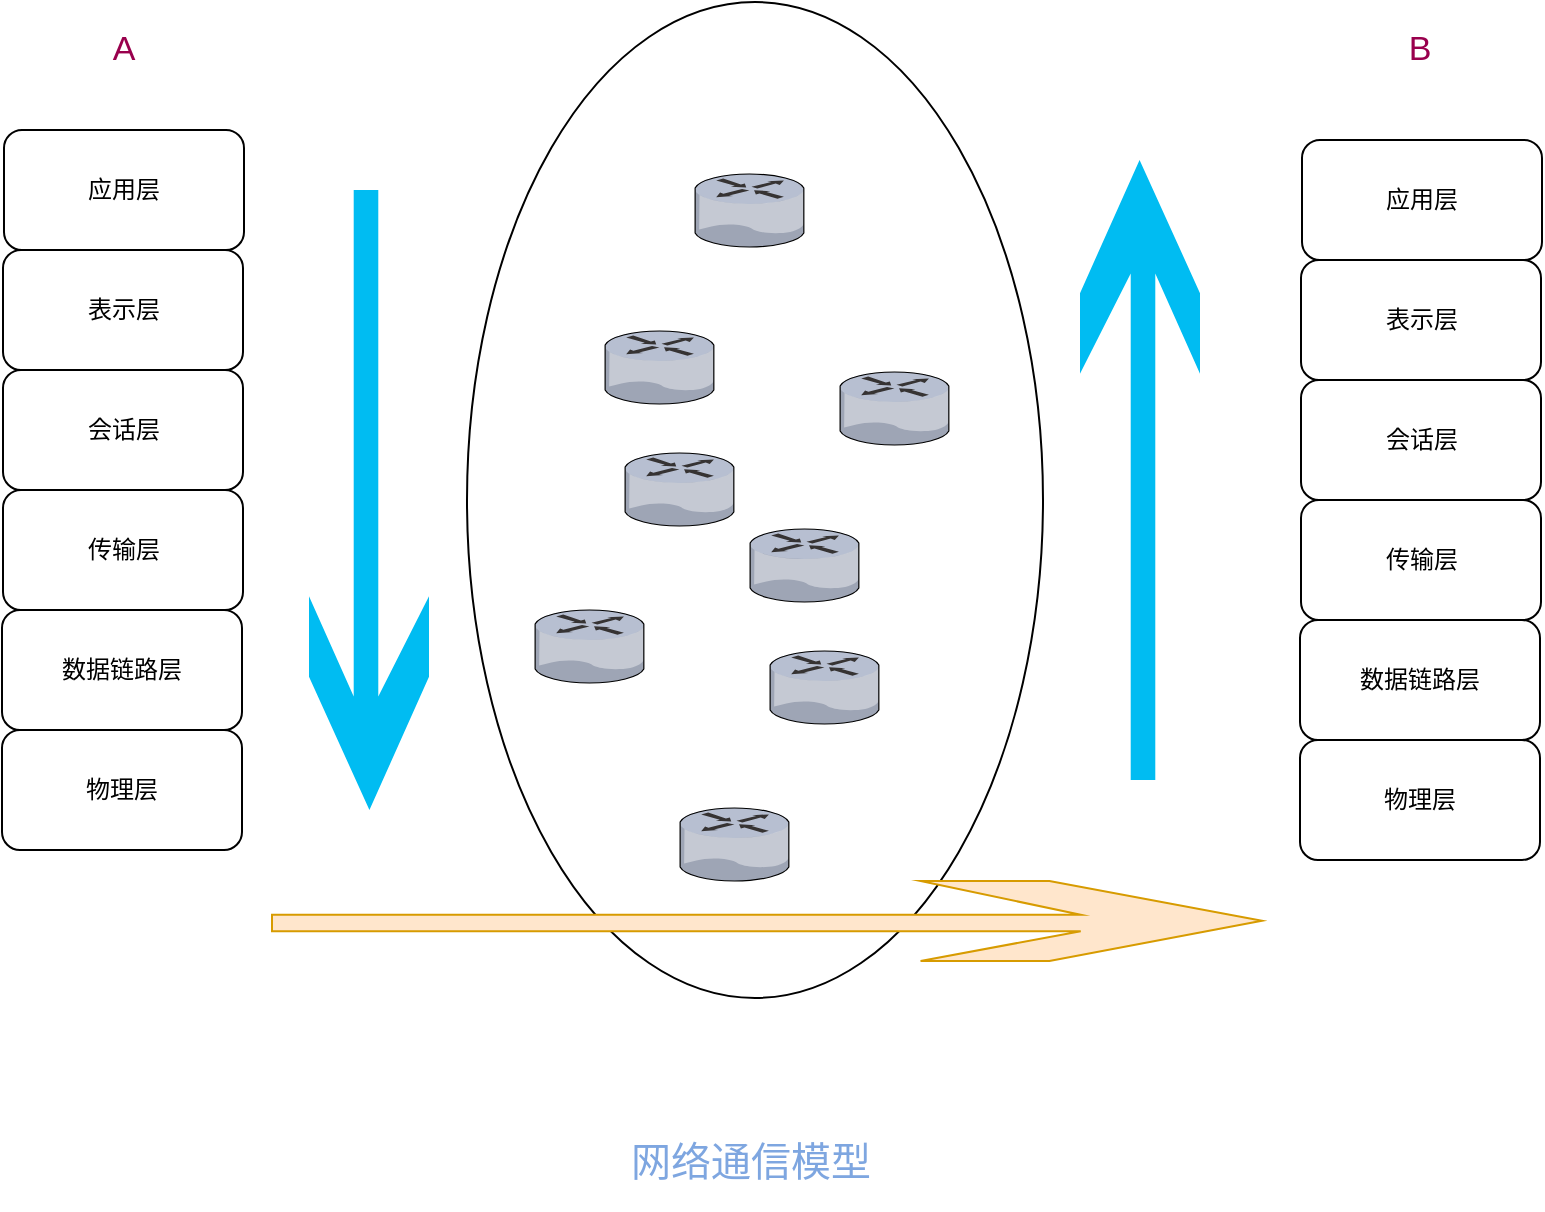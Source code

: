 <mxfile version="10.9.4" type="device"><diagram id="wvT5AtvT6ogi_hJkpT9A" name="第 1 页"><mxGraphModel dx="1426" dy="893" grid="1" gridSize="10" guides="1" tooltips="1" connect="1" arrows="1" fold="1" page="1" pageScale="1" pageWidth="827" pageHeight="1169" math="0" shadow="0"><root><mxCell id="0"/><mxCell id="1" parent="0"/><mxCell id="ElpIKvDqSbp367fOqX47-24" value="" style="ellipse;whiteSpace=wrap;html=1;" vertex="1" parent="1"><mxGeometry x="263.5" y="66" width="288" height="498" as="geometry"/></mxCell><mxCell id="ElpIKvDqSbp367fOqX47-2" value="应用层" style="rounded=1;whiteSpace=wrap;html=1;" vertex="1" parent="1"><mxGeometry x="32" y="130" width="120" height="60" as="geometry"/></mxCell><mxCell id="ElpIKvDqSbp367fOqX47-3" value="表示层" style="rounded=1;whiteSpace=wrap;html=1;" vertex="1" parent="1"><mxGeometry x="31.5" y="190" width="120" height="60" as="geometry"/></mxCell><mxCell id="ElpIKvDqSbp367fOqX47-4" value="会话层" style="rounded=1;whiteSpace=wrap;html=1;" vertex="1" parent="1"><mxGeometry x="31.5" y="250" width="120" height="60" as="geometry"/></mxCell><mxCell id="ElpIKvDqSbp367fOqX47-5" value="传输层" style="rounded=1;whiteSpace=wrap;html=1;" vertex="1" parent="1"><mxGeometry x="31.5" y="310" width="120" height="60" as="geometry"/></mxCell><mxCell id="ElpIKvDqSbp367fOqX47-6" value="数据链路层" style="rounded=1;whiteSpace=wrap;html=1;" vertex="1" parent="1"><mxGeometry x="31" y="370" width="120" height="60" as="geometry"/></mxCell><mxCell id="ElpIKvDqSbp367fOqX47-7" value="物理层" style="rounded=1;whiteSpace=wrap;html=1;" vertex="1" parent="1"><mxGeometry x="31" y="430" width="120" height="60" as="geometry"/></mxCell><mxCell id="ElpIKvDqSbp367fOqX47-8" value="" style="pointerEvents=1;shadow=0;dashed=0;html=1;strokeColor=none;labelPosition=center;verticalLabelPosition=bottom;verticalAlign=top;align=center;shape=mxgraph.mscae.deprecated.poster_arrow;fillColor=#00BCF2;" vertex="1" parent="1"><mxGeometry x="184.5" y="160" width="60" height="310" as="geometry"/></mxCell><mxCell id="ElpIKvDqSbp367fOqX47-9" value="应用层" style="rounded=1;whiteSpace=wrap;html=1;" vertex="1" parent="1"><mxGeometry x="681" y="135" width="120" height="60" as="geometry"/></mxCell><mxCell id="ElpIKvDqSbp367fOqX47-10" value="表示层" style="rounded=1;whiteSpace=wrap;html=1;" vertex="1" parent="1"><mxGeometry x="680.5" y="195" width="120" height="60" as="geometry"/></mxCell><mxCell id="ElpIKvDqSbp367fOqX47-11" value="会话层" style="rounded=1;whiteSpace=wrap;html=1;" vertex="1" parent="1"><mxGeometry x="680.5" y="255" width="120" height="60" as="geometry"/></mxCell><mxCell id="ElpIKvDqSbp367fOqX47-12" value="传输层" style="rounded=1;whiteSpace=wrap;html=1;" vertex="1" parent="1"><mxGeometry x="680.5" y="315" width="120" height="60" as="geometry"/></mxCell><mxCell id="ElpIKvDqSbp367fOqX47-13" value="数据链路层" style="rounded=1;whiteSpace=wrap;html=1;" vertex="1" parent="1"><mxGeometry x="680" y="375" width="120" height="60" as="geometry"/></mxCell><mxCell id="ElpIKvDqSbp367fOqX47-14" value="物理层" style="rounded=1;whiteSpace=wrap;html=1;" vertex="1" parent="1"><mxGeometry x="680" y="435" width="120" height="60" as="geometry"/></mxCell><mxCell id="ElpIKvDqSbp367fOqX47-15" value="" style="pointerEvents=1;shadow=0;dashed=0;html=1;strokeColor=none;labelPosition=center;verticalLabelPosition=bottom;verticalAlign=top;align=center;shape=mxgraph.mscae.deprecated.poster_arrow;fillColor=#00BCF2;direction=west;" vertex="1" parent="1"><mxGeometry x="570" y="145" width="60" height="310" as="geometry"/></mxCell><mxCell id="ElpIKvDqSbp367fOqX47-16" value="" style="verticalLabelPosition=bottom;aspect=fixed;html=1;verticalAlign=top;strokeColor=none;align=center;outlineConnect=0;shape=mxgraph.citrix.router;" vertex="1" parent="1"><mxGeometry x="377.5" y="152" width="55" height="36.5" as="geometry"/></mxCell><mxCell id="ElpIKvDqSbp367fOqX47-17" value="" style="verticalLabelPosition=bottom;aspect=fixed;html=1;verticalAlign=top;strokeColor=none;align=center;outlineConnect=0;shape=mxgraph.citrix.router;" vertex="1" parent="1"><mxGeometry x="332.5" y="230.5" width="55" height="36.5" as="geometry"/></mxCell><mxCell id="ElpIKvDqSbp367fOqX47-18" value="" style="verticalLabelPosition=bottom;aspect=fixed;html=1;verticalAlign=top;strokeColor=none;align=center;outlineConnect=0;shape=mxgraph.citrix.router;" vertex="1" parent="1"><mxGeometry x="450" y="251" width="55" height="36.5" as="geometry"/></mxCell><mxCell id="ElpIKvDqSbp367fOqX47-19" value="" style="verticalLabelPosition=bottom;aspect=fixed;html=1;verticalAlign=top;strokeColor=none;align=center;outlineConnect=0;shape=mxgraph.citrix.router;" vertex="1" parent="1"><mxGeometry x="405" y="329.5" width="55" height="36.5" as="geometry"/></mxCell><mxCell id="ElpIKvDqSbp367fOqX47-20" value="" style="verticalLabelPosition=bottom;aspect=fixed;html=1;verticalAlign=top;strokeColor=none;align=center;outlineConnect=0;shape=mxgraph.citrix.router;" vertex="1" parent="1"><mxGeometry x="342.5" y="291.5" width="55" height="36.5" as="geometry"/></mxCell><mxCell id="ElpIKvDqSbp367fOqX47-21" value="" style="verticalLabelPosition=bottom;aspect=fixed;html=1;verticalAlign=top;strokeColor=none;align=center;outlineConnect=0;shape=mxgraph.citrix.router;" vertex="1" parent="1"><mxGeometry x="297.5" y="370" width="55" height="36.5" as="geometry"/></mxCell><mxCell id="ElpIKvDqSbp367fOqX47-22" value="" style="verticalLabelPosition=bottom;aspect=fixed;html=1;verticalAlign=top;strokeColor=none;align=center;outlineConnect=0;shape=mxgraph.citrix.router;" vertex="1" parent="1"><mxGeometry x="415" y="390.5" width="55" height="36.5" as="geometry"/></mxCell><mxCell id="ElpIKvDqSbp367fOqX47-23" value="" style="verticalLabelPosition=bottom;aspect=fixed;html=1;verticalAlign=top;strokeColor=none;align=center;outlineConnect=0;shape=mxgraph.citrix.router;" vertex="1" parent="1"><mxGeometry x="370" y="469" width="55" height="36.5" as="geometry"/></mxCell><mxCell id="ElpIKvDqSbp367fOqX47-25" value="" style="pointerEvents=1;shadow=0;dashed=0;html=1;strokeColor=#d79b00;labelPosition=center;verticalLabelPosition=bottom;verticalAlign=top;align=center;shape=mxgraph.mscae.deprecated.poster_arrow;fillColor=#ffe6cc;direction=north;" vertex="1" parent="1"><mxGeometry x="166" y="505.5" width="495" height="40" as="geometry"/></mxCell><mxCell id="ElpIKvDqSbp367fOqX47-26" value="A" style="text;html=1;strokeColor=none;fillColor=none;align=center;verticalAlign=middle;whiteSpace=wrap;rounded=0;fontSize=17;fontColor=#99004D;" vertex="1" parent="1"><mxGeometry x="72" y="80" width="40" height="20" as="geometry"/></mxCell><mxCell id="ElpIKvDqSbp367fOqX47-27" value="B" style="text;html=1;strokeColor=none;fillColor=none;align=center;verticalAlign=middle;whiteSpace=wrap;rounded=0;fontSize=17;fontColor=#99004D;" vertex="1" parent="1"><mxGeometry x="720" y="80" width="40" height="20" as="geometry"/></mxCell><mxCell id="ElpIKvDqSbp367fOqX47-28" value="网络通信模型" style="text;html=1;strokeColor=none;fillColor=none;align=center;verticalAlign=middle;whiteSpace=wrap;rounded=0;fontSize=20;fontColor=#7EA6E0;" vertex="1" parent="1"><mxGeometry x="292.5" y="620" width="225" height="50" as="geometry"/></mxCell></root></mxGraphModel></diagram></mxfile>